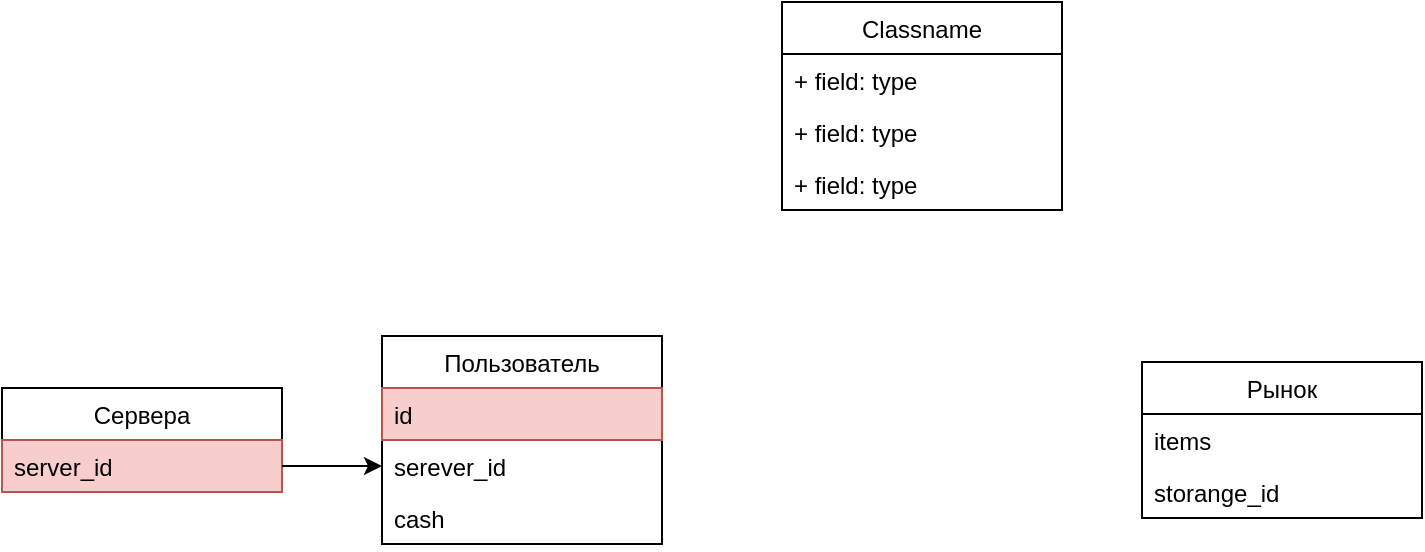 <mxfile version="14.3.1" type="github"><diagram id="sqIzpDh1YX07bTYnoLRK" name="Page-1"><mxGraphModel dx="827" dy="483" grid="1" gridSize="10" guides="1" tooltips="1" connect="1" arrows="1" fold="1" page="1" pageScale="1" pageWidth="827" pageHeight="1169" math="0" shadow="0"><root><mxCell id="0"/><mxCell id="1" parent="0"/><mxCell id="maXpZ7dv2vN7AAGeLonn-1" value="Сервера" style="swimlane;fontStyle=0;childLayout=stackLayout;horizontal=1;startSize=26;fillColor=none;horizontalStack=0;resizeParent=1;resizeParentMax=0;resizeLast=0;collapsible=1;marginBottom=0;" parent="1" vertex="1"><mxGeometry x="80" y="263" width="140" height="52" as="geometry"/></mxCell><mxCell id="maXpZ7dv2vN7AAGeLonn-3" value="server_id" style="text;strokeColor=#b85450;fillColor=#f8cecc;align=left;verticalAlign=top;spacingLeft=4;spacingRight=4;overflow=hidden;rotatable=0;points=[[0,0.5],[1,0.5]];portConstraint=eastwest;" parent="maXpZ7dv2vN7AAGeLonn-1" vertex="1"><mxGeometry y="26" width="140" height="26" as="geometry"/></mxCell><mxCell id="maXpZ7dv2vN7AAGeLonn-5" value="Пользователь" style="swimlane;fontStyle=0;childLayout=stackLayout;horizontal=1;startSize=26;fillColor=none;horizontalStack=0;resizeParent=1;resizeParentMax=0;resizeLast=0;collapsible=1;marginBottom=0;" parent="1" vertex="1"><mxGeometry x="270" y="237" width="140" height="104" as="geometry"/></mxCell><mxCell id="maXpZ7dv2vN7AAGeLonn-6" value="id" style="text;strokeColor=#b85450;fillColor=#f8cecc;align=left;verticalAlign=top;spacingLeft=4;spacingRight=4;overflow=hidden;rotatable=0;points=[[0,0.5],[1,0.5]];portConstraint=eastwest;" parent="maXpZ7dv2vN7AAGeLonn-5" vertex="1"><mxGeometry y="26" width="140" height="26" as="geometry"/></mxCell><mxCell id="maXpZ7dv2vN7AAGeLonn-7" value="serever_id" style="text;strokeColor=none;fillColor=none;align=left;verticalAlign=top;spacingLeft=4;spacingRight=4;overflow=hidden;rotatable=0;points=[[0,0.5],[1,0.5]];portConstraint=eastwest;" parent="maXpZ7dv2vN7AAGeLonn-5" vertex="1"><mxGeometry y="52" width="140" height="26" as="geometry"/></mxCell><mxCell id="maXpZ7dv2vN7AAGeLonn-8" value="cash" style="text;strokeColor=none;fillColor=none;align=left;verticalAlign=top;spacingLeft=4;spacingRight=4;overflow=hidden;rotatable=0;points=[[0,0.5],[1,0.5]];portConstraint=eastwest;" parent="maXpZ7dv2vN7AAGeLonn-5" vertex="1"><mxGeometry y="78" width="140" height="26" as="geometry"/></mxCell><mxCell id="maXpZ7dv2vN7AAGeLonn-10" style="edgeStyle=orthogonalEdgeStyle;rounded=0;orthogonalLoop=1;jettySize=auto;html=1;exitX=1;exitY=0.5;exitDx=0;exitDy=0;entryX=0;entryY=0.5;entryDx=0;entryDy=0;" parent="1" source="maXpZ7dv2vN7AAGeLonn-3" target="maXpZ7dv2vN7AAGeLonn-7" edge="1"><mxGeometry relative="1" as="geometry"/></mxCell><mxCell id="maXpZ7dv2vN7AAGeLonn-11" value="Рынок" style="swimlane;fontStyle=0;childLayout=stackLayout;horizontal=1;startSize=26;fillColor=none;horizontalStack=0;resizeParent=1;resizeParentMax=0;resizeLast=0;collapsible=1;marginBottom=0;" parent="1" vertex="1"><mxGeometry x="650" y="250" width="140" height="78" as="geometry"/></mxCell><mxCell id="maXpZ7dv2vN7AAGeLonn-13" value="items" style="text;strokeColor=none;fillColor=none;align=left;verticalAlign=top;spacingLeft=4;spacingRight=4;overflow=hidden;rotatable=0;points=[[0,0.5],[1,0.5]];portConstraint=eastwest;" parent="maXpZ7dv2vN7AAGeLonn-11" vertex="1"><mxGeometry y="26" width="140" height="26" as="geometry"/></mxCell><mxCell id="maXpZ7dv2vN7AAGeLonn-20" value="storange_id" style="text;strokeColor=none;fillColor=none;align=left;verticalAlign=top;spacingLeft=4;spacingRight=4;overflow=hidden;rotatable=0;points=[[0,0.5],[1,0.5]];portConstraint=eastwest;" parent="maXpZ7dv2vN7AAGeLonn-11" vertex="1"><mxGeometry y="52" width="140" height="26" as="geometry"/></mxCell><mxCell id="maXpZ7dv2vN7AAGeLonn-24" value="Classname" style="swimlane;fontStyle=0;childLayout=stackLayout;horizontal=1;startSize=26;fillColor=none;horizontalStack=0;resizeParent=1;resizeParentMax=0;resizeLast=0;collapsible=1;marginBottom=0;" parent="1" vertex="1"><mxGeometry x="470" y="70" width="140" height="104" as="geometry"/></mxCell><mxCell id="maXpZ7dv2vN7AAGeLonn-25" value="+ field: type" style="text;strokeColor=none;fillColor=none;align=left;verticalAlign=top;spacingLeft=4;spacingRight=4;overflow=hidden;rotatable=0;points=[[0,0.5],[1,0.5]];portConstraint=eastwest;" parent="maXpZ7dv2vN7AAGeLonn-24" vertex="1"><mxGeometry y="26" width="140" height="26" as="geometry"/></mxCell><mxCell id="maXpZ7dv2vN7AAGeLonn-26" value="+ field: type" style="text;strokeColor=none;fillColor=none;align=left;verticalAlign=top;spacingLeft=4;spacingRight=4;overflow=hidden;rotatable=0;points=[[0,0.5],[1,0.5]];portConstraint=eastwest;" parent="maXpZ7dv2vN7AAGeLonn-24" vertex="1"><mxGeometry y="52" width="140" height="26" as="geometry"/></mxCell><mxCell id="maXpZ7dv2vN7AAGeLonn-27" value="+ field: type" style="text;strokeColor=none;fillColor=none;align=left;verticalAlign=top;spacingLeft=4;spacingRight=4;overflow=hidden;rotatable=0;points=[[0,0.5],[1,0.5]];portConstraint=eastwest;" parent="maXpZ7dv2vN7AAGeLonn-24" vertex="1"><mxGeometry y="78" width="140" height="26" as="geometry"/></mxCell></root></mxGraphModel></diagram></mxfile>